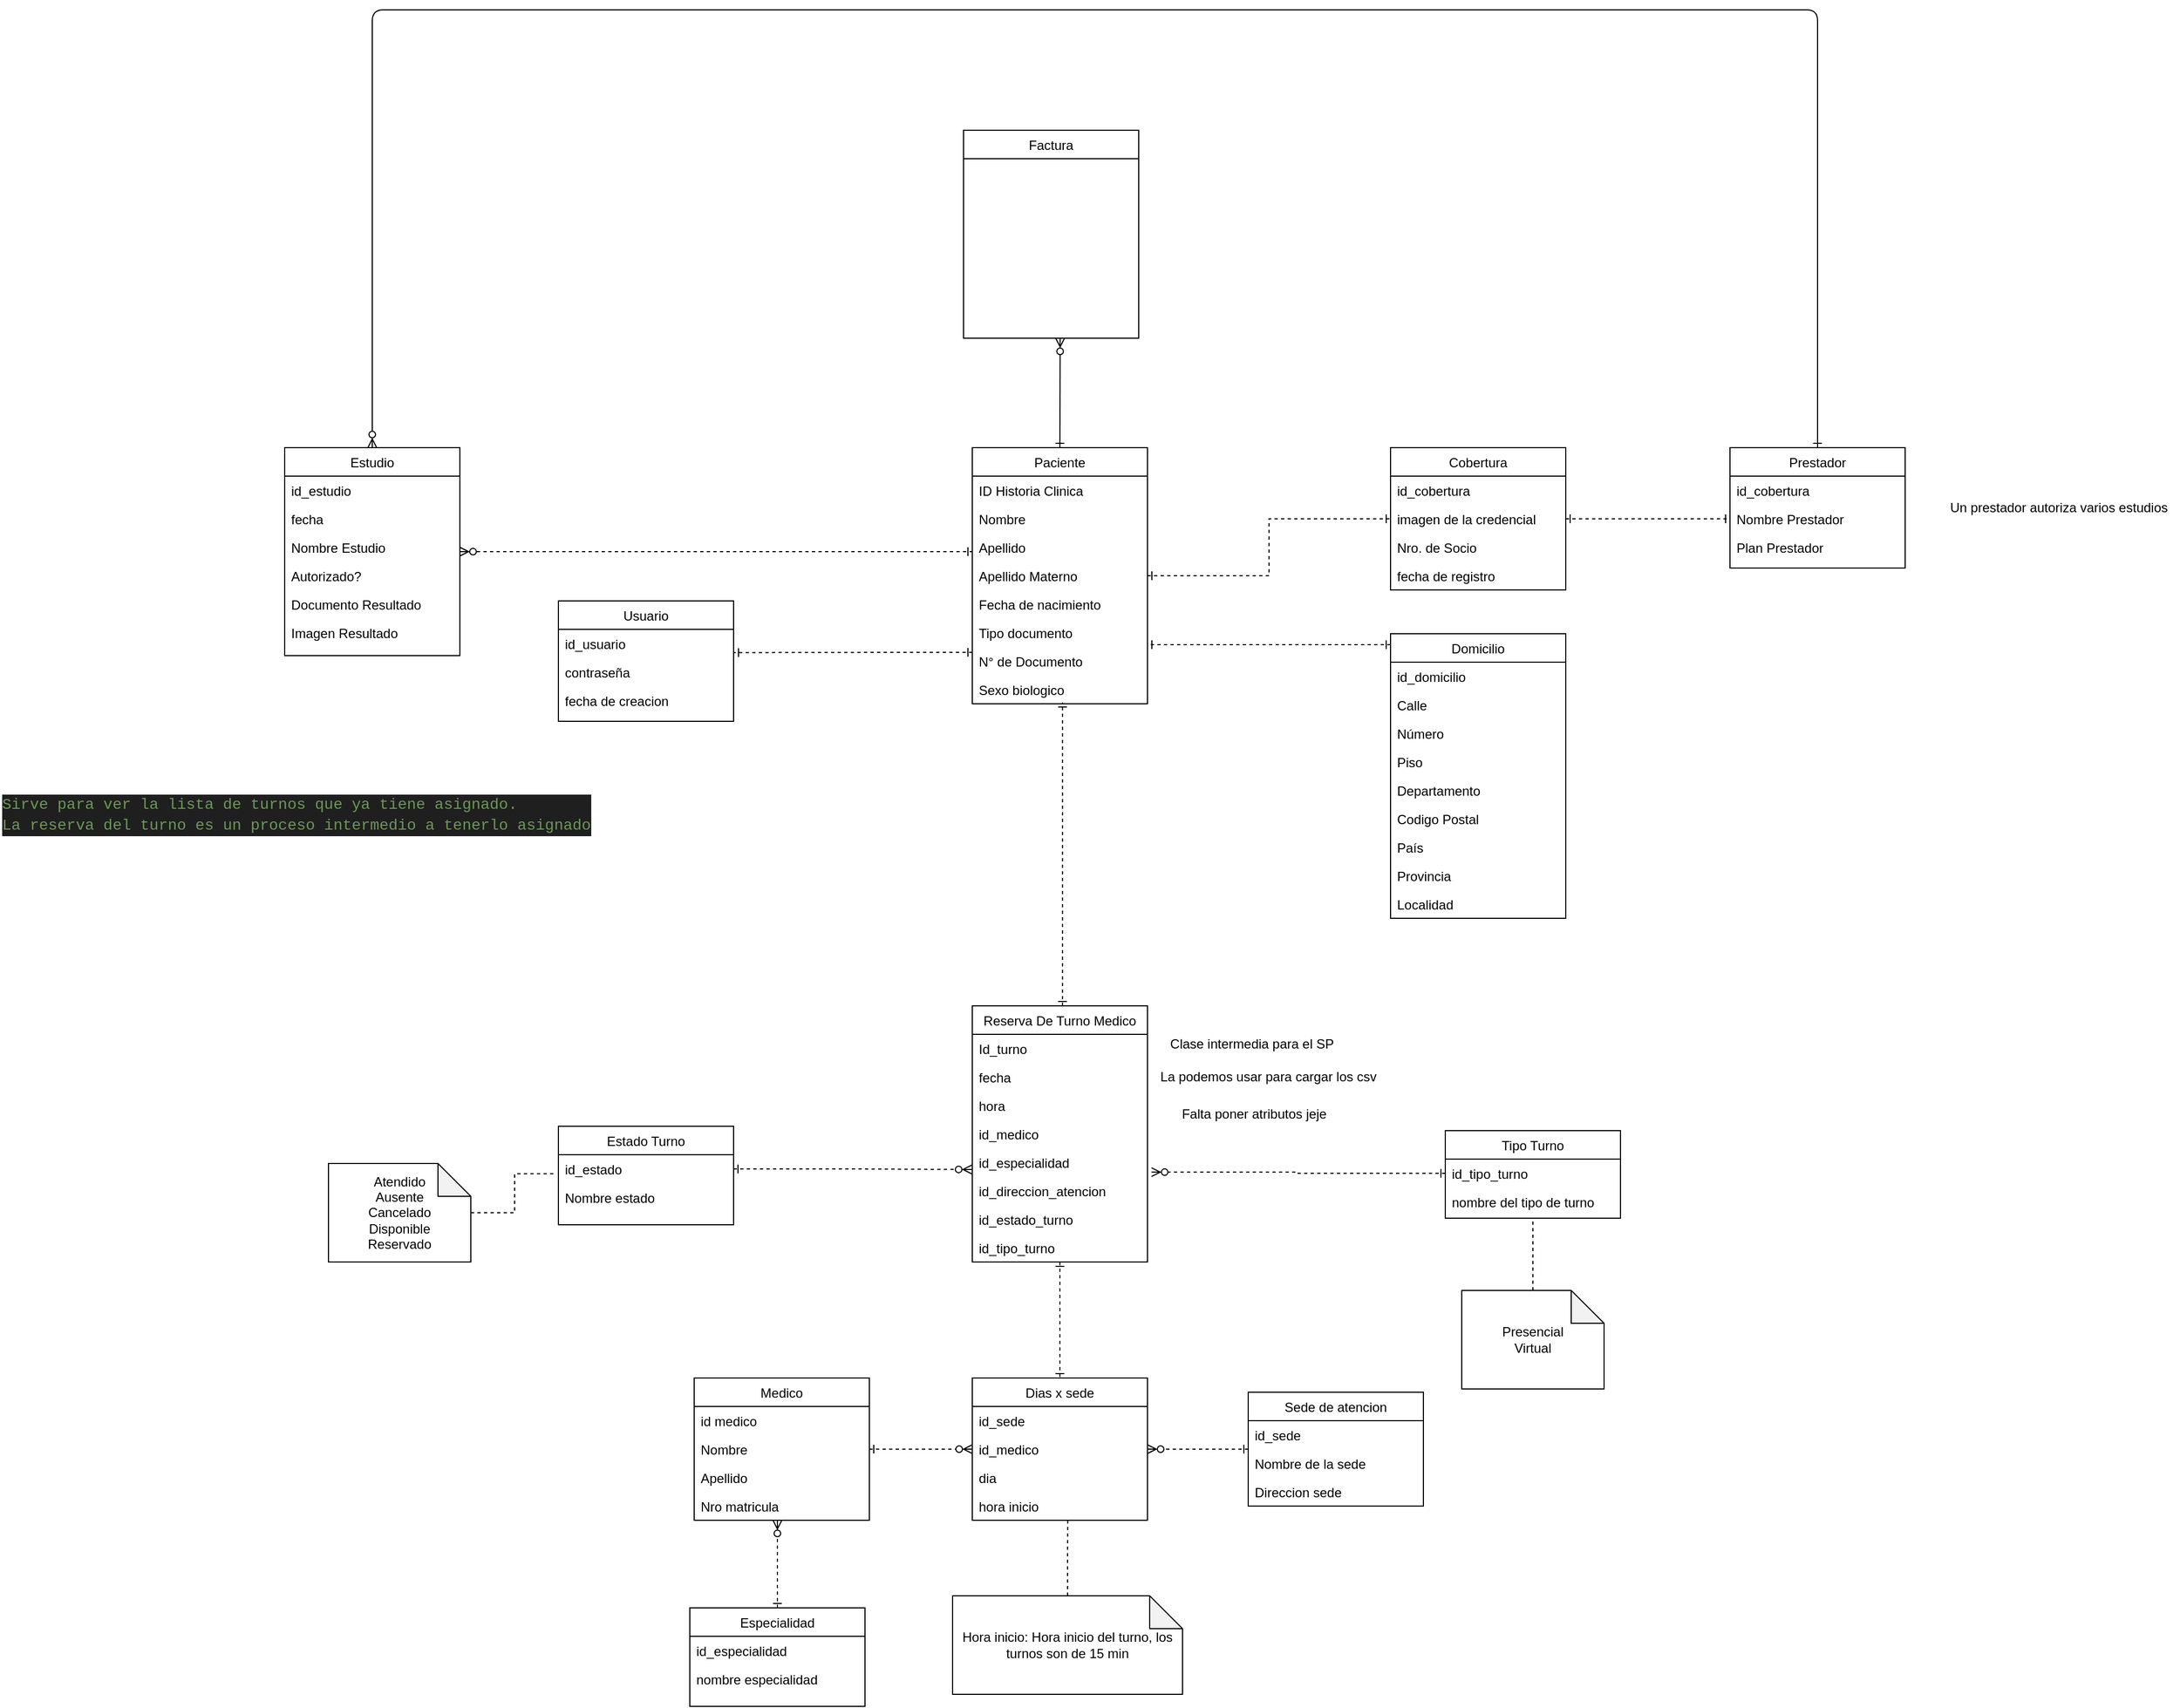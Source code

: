 <mxfile>
    <diagram id="C5RBs43oDa-KdzZeNtuy" name="Page-1">
        <mxGraphModel dx="1788" dy="954" grid="1" gridSize="10" guides="1" tooltips="1" connect="1" arrows="1" fold="1" page="0" pageScale="1" pageWidth="827" pageHeight="1169" math="0" shadow="0">
            <root>
                <mxCell id="WIyWlLk6GJQsqaUBKTNV-0"/>
                <mxCell id="WIyWlLk6GJQsqaUBKTNV-1" parent="WIyWlLk6GJQsqaUBKTNV-0"/>
                <mxCell id="zkfFHV4jXpPFQw0GAbJ--0" value="Estudio" style="swimlane;fontStyle=0;align=center;verticalAlign=top;childLayout=stackLayout;horizontal=1;startSize=26;horizontalStack=0;resizeParent=1;resizeLast=0;collapsible=1;marginBottom=0;rounded=0;shadow=0;strokeWidth=1;" parent="WIyWlLk6GJQsqaUBKTNV-1" vertex="1">
                    <mxGeometry x="-120" y="120" width="160" height="190" as="geometry">
                        <mxRectangle x="230" y="140" width="160" height="26" as="alternateBounds"/>
                    </mxGeometry>
                </mxCell>
                <mxCell id="zkfFHV4jXpPFQw0GAbJ--1" value="id_estudio" style="text;align=left;verticalAlign=top;spacingLeft=4;spacingRight=4;overflow=hidden;rotatable=0;points=[[0,0.5],[1,0.5]];portConstraint=eastwest;" parent="zkfFHV4jXpPFQw0GAbJ--0" vertex="1">
                    <mxGeometry y="26" width="160" height="26" as="geometry"/>
                </mxCell>
                <mxCell id="zkfFHV4jXpPFQw0GAbJ--2" value="fecha" style="text;align=left;verticalAlign=top;spacingLeft=4;spacingRight=4;overflow=hidden;rotatable=0;points=[[0,0.5],[1,0.5]];portConstraint=eastwest;rounded=0;shadow=0;html=0;" parent="zkfFHV4jXpPFQw0GAbJ--0" vertex="1">
                    <mxGeometry y="52" width="160" height="26" as="geometry"/>
                </mxCell>
                <mxCell id="zkfFHV4jXpPFQw0GAbJ--3" value="Nombre Estudio" style="text;align=left;verticalAlign=top;spacingLeft=4;spacingRight=4;overflow=hidden;rotatable=0;points=[[0,0.5],[1,0.5]];portConstraint=eastwest;rounded=0;shadow=0;html=0;" parent="zkfFHV4jXpPFQw0GAbJ--0" vertex="1">
                    <mxGeometry y="78" width="160" height="26" as="geometry"/>
                </mxCell>
                <mxCell id="pEM2ANyeIzqWAeLa3izc-1" value="Autorizado?" style="text;align=left;verticalAlign=top;spacingLeft=4;spacingRight=4;overflow=hidden;rotatable=0;points=[[0,0.5],[1,0.5]];portConstraint=eastwest;rounded=0;shadow=0;html=0;" parent="zkfFHV4jXpPFQw0GAbJ--0" vertex="1">
                    <mxGeometry y="104" width="160" height="26" as="geometry"/>
                </mxCell>
                <mxCell id="pEM2ANyeIzqWAeLa3izc-3" value="Documento Resultado" style="text;align=left;verticalAlign=top;spacingLeft=4;spacingRight=4;overflow=hidden;rotatable=0;points=[[0,0.5],[1,0.5]];portConstraint=eastwest;rounded=0;shadow=0;html=0;" parent="zkfFHV4jXpPFQw0GAbJ--0" vertex="1">
                    <mxGeometry y="130" width="160" height="26" as="geometry"/>
                </mxCell>
                <mxCell id="pEM2ANyeIzqWAeLa3izc-4" value="Imagen Resultado" style="text;align=left;verticalAlign=top;spacingLeft=4;spacingRight=4;overflow=hidden;rotatable=0;points=[[0,0.5],[1,0.5]];portConstraint=eastwest;rounded=0;shadow=0;html=0;" parent="zkfFHV4jXpPFQw0GAbJ--0" vertex="1">
                    <mxGeometry y="156" width="160" height="26" as="geometry"/>
                </mxCell>
                <mxCell id="9" style="edgeStyle=none;html=1;exitX=0.5;exitY=0;exitDx=0;exitDy=0;endArrow=ERzeroToMany;endFill=0;startArrow=ERone;startFill=0;" edge="1" parent="WIyWlLk6GJQsqaUBKTNV-1" source="zkfFHV4jXpPFQw0GAbJ--17">
                    <mxGeometry relative="1" as="geometry">
                        <mxPoint x="588.222" y="20" as="targetPoint"/>
                    </mxGeometry>
                </mxCell>
                <mxCell id="zkfFHV4jXpPFQw0GAbJ--17" value="Paciente" style="swimlane;fontStyle=0;align=center;verticalAlign=top;childLayout=stackLayout;horizontal=1;startSize=26;horizontalStack=0;resizeParent=1;resizeLast=0;collapsible=1;marginBottom=0;rounded=0;shadow=0;strokeWidth=1;" parent="WIyWlLk6GJQsqaUBKTNV-1" vertex="1">
                    <mxGeometry x="508" y="120" width="160" height="234" as="geometry">
                        <mxRectangle x="550" y="140" width="160" height="26" as="alternateBounds"/>
                    </mxGeometry>
                </mxCell>
                <mxCell id="zkfFHV4jXpPFQw0GAbJ--18" value="ID Historia Clinica" style="text;align=left;verticalAlign=top;spacingLeft=4;spacingRight=4;overflow=hidden;rotatable=0;points=[[0,0.5],[1,0.5]];portConstraint=eastwest;" parent="zkfFHV4jXpPFQw0GAbJ--17" vertex="1">
                    <mxGeometry y="26" width="160" height="26" as="geometry"/>
                </mxCell>
                <mxCell id="zkfFHV4jXpPFQw0GAbJ--19" value="Nombre" style="text;align=left;verticalAlign=top;spacingLeft=4;spacingRight=4;overflow=hidden;rotatable=0;points=[[0,0.5],[1,0.5]];portConstraint=eastwest;rounded=0;shadow=0;html=0;" parent="zkfFHV4jXpPFQw0GAbJ--17" vertex="1">
                    <mxGeometry y="52" width="160" height="26" as="geometry"/>
                </mxCell>
                <mxCell id="zkfFHV4jXpPFQw0GAbJ--20" value="Apellido" style="text;align=left;verticalAlign=top;spacingLeft=4;spacingRight=4;overflow=hidden;rotatable=0;points=[[0,0.5],[1,0.5]];portConstraint=eastwest;rounded=0;shadow=0;html=0;" parent="zkfFHV4jXpPFQw0GAbJ--17" vertex="1">
                    <mxGeometry y="78" width="160" height="26" as="geometry"/>
                </mxCell>
                <mxCell id="zkfFHV4jXpPFQw0GAbJ--21" value="Apellido Materno" style="text;align=left;verticalAlign=top;spacingLeft=4;spacingRight=4;overflow=hidden;rotatable=0;points=[[0,0.5],[1,0.5]];portConstraint=eastwest;rounded=0;shadow=0;html=0;" parent="zkfFHV4jXpPFQw0GAbJ--17" vertex="1">
                    <mxGeometry y="104" width="160" height="26" as="geometry"/>
                </mxCell>
                <mxCell id="zkfFHV4jXpPFQw0GAbJ--22" value="Fecha de nacimiento" style="text;align=left;verticalAlign=top;spacingLeft=4;spacingRight=4;overflow=hidden;rotatable=0;points=[[0,0.5],[1,0.5]];portConstraint=eastwest;rounded=0;shadow=0;html=0;" parent="zkfFHV4jXpPFQw0GAbJ--17" vertex="1">
                    <mxGeometry y="130" width="160" height="26" as="geometry"/>
                </mxCell>
                <mxCell id="zkfFHV4jXpPFQw0GAbJ--25" value="Tipo documento" style="text;align=left;verticalAlign=top;spacingLeft=4;spacingRight=4;overflow=hidden;rotatable=0;points=[[0,0.5],[1,0.5]];portConstraint=eastwest;" parent="zkfFHV4jXpPFQw0GAbJ--17" vertex="1">
                    <mxGeometry y="156" width="160" height="26" as="geometry"/>
                </mxCell>
                <mxCell id="pEM2ANyeIzqWAeLa3izc-5" value="N° de Documento&#10;" style="text;align=left;verticalAlign=top;spacingLeft=4;spacingRight=4;overflow=hidden;rotatable=0;points=[[0,0.5],[1,0.5]];portConstraint=eastwest;" parent="zkfFHV4jXpPFQw0GAbJ--17" vertex="1">
                    <mxGeometry y="182" width="160" height="26" as="geometry"/>
                </mxCell>
                <mxCell id="pEM2ANyeIzqWAeLa3izc-6" value="Sexo biologico" style="text;align=left;verticalAlign=top;spacingLeft=4;spacingRight=4;overflow=hidden;rotatable=0;points=[[0,0.5],[1,0.5]];portConstraint=eastwest;" parent="zkfFHV4jXpPFQw0GAbJ--17" vertex="1">
                    <mxGeometry y="208" width="160" height="26" as="geometry"/>
                </mxCell>
                <mxCell id="zkfFHV4jXpPFQw0GAbJ--26" value="" style="endArrow=ERone;shadow=0;strokeWidth=1;rounded=0;curved=0;endFill=0;edgeStyle=elbowEdgeStyle;elbow=vertical;startArrow=ERzeroToMany;startFill=0;dashed=1;" parent="WIyWlLk6GJQsqaUBKTNV-1" source="zkfFHV4jXpPFQw0GAbJ--0" target="zkfFHV4jXpPFQw0GAbJ--17" edge="1">
                    <mxGeometry x="0.5" y="41" relative="1" as="geometry">
                        <mxPoint x="380" y="192" as="sourcePoint"/>
                        <mxPoint x="540" y="192" as="targetPoint"/>
                        <mxPoint x="-40" y="32" as="offset"/>
                    </mxGeometry>
                </mxCell>
                <mxCell id="zkfFHV4jXpPFQw0GAbJ--27" value="" style="resizable=0;align=left;verticalAlign=bottom;labelBackgroundColor=none;fontSize=12;" parent="zkfFHV4jXpPFQw0GAbJ--26" connectable="0" vertex="1">
                    <mxGeometry x="-1" relative="1" as="geometry">
                        <mxPoint y="4" as="offset"/>
                    </mxGeometry>
                </mxCell>
                <mxCell id="pEM2ANyeIzqWAeLa3izc-139" style="edgeStyle=orthogonalEdgeStyle;rounded=0;orthogonalLoop=1;jettySize=auto;html=1;entryX=0.5;entryY=0;entryDx=0;entryDy=0;dashed=1;endArrow=ERone;endFill=0;startArrow=ERone;startFill=0;" parent="WIyWlLk6GJQsqaUBKTNV-1" source="pEM2ANyeIzqWAeLa3izc-7" target="pEM2ANyeIzqWAeLa3izc-114" edge="1">
                    <mxGeometry relative="1" as="geometry"/>
                </mxCell>
                <mxCell id="pEM2ANyeIzqWAeLa3izc-7" value="Reserva De Turno Medico" style="swimlane;fontStyle=0;align=center;verticalAlign=top;childLayout=stackLayout;horizontal=1;startSize=26;horizontalStack=0;resizeParent=1;resizeLast=0;collapsible=1;marginBottom=0;rounded=0;shadow=0;strokeWidth=1;" parent="WIyWlLk6GJQsqaUBKTNV-1" vertex="1">
                    <mxGeometry x="508" y="630" width="160" height="234" as="geometry">
                        <mxRectangle x="550" y="140" width="160" height="26" as="alternateBounds"/>
                    </mxGeometry>
                </mxCell>
                <mxCell id="pEM2ANyeIzqWAeLa3izc-8" value="Id_turno" style="text;align=left;verticalAlign=top;spacingLeft=4;spacingRight=4;overflow=hidden;rotatable=0;points=[[0,0.5],[1,0.5]];portConstraint=eastwest;" parent="pEM2ANyeIzqWAeLa3izc-7" vertex="1">
                    <mxGeometry y="26" width="160" height="26" as="geometry"/>
                </mxCell>
                <mxCell id="pEM2ANyeIzqWAeLa3izc-9" value="fecha" style="text;align=left;verticalAlign=top;spacingLeft=4;spacingRight=4;overflow=hidden;rotatable=0;points=[[0,0.5],[1,0.5]];portConstraint=eastwest;rounded=0;shadow=0;html=0;" parent="pEM2ANyeIzqWAeLa3izc-7" vertex="1">
                    <mxGeometry y="52" width="160" height="26" as="geometry"/>
                </mxCell>
                <mxCell id="pEM2ANyeIzqWAeLa3izc-10" value="hora" style="text;align=left;verticalAlign=top;spacingLeft=4;spacingRight=4;overflow=hidden;rotatable=0;points=[[0,0.5],[1,0.5]];portConstraint=eastwest;rounded=0;shadow=0;html=0;" parent="pEM2ANyeIzqWAeLa3izc-7" vertex="1">
                    <mxGeometry y="78" width="160" height="26" as="geometry"/>
                </mxCell>
                <mxCell id="pEM2ANyeIzqWAeLa3izc-11" value="id_medico" style="text;align=left;verticalAlign=top;spacingLeft=4;spacingRight=4;overflow=hidden;rotatable=0;points=[[0,0.5],[1,0.5]];portConstraint=eastwest;rounded=0;shadow=0;html=0;" parent="pEM2ANyeIzqWAeLa3izc-7" vertex="1">
                    <mxGeometry y="104" width="160" height="26" as="geometry"/>
                </mxCell>
                <mxCell id="pEM2ANyeIzqWAeLa3izc-12" value="id_especialidad" style="text;align=left;verticalAlign=top;spacingLeft=4;spacingRight=4;overflow=hidden;rotatable=0;points=[[0,0.5],[1,0.5]];portConstraint=eastwest;rounded=0;shadow=0;html=0;" parent="pEM2ANyeIzqWAeLa3izc-7" vertex="1">
                    <mxGeometry y="130" width="160" height="26" as="geometry"/>
                </mxCell>
                <mxCell id="pEM2ANyeIzqWAeLa3izc-13" value="id_direccion_atencion" style="text;align=left;verticalAlign=top;spacingLeft=4;spacingRight=4;overflow=hidden;rotatable=0;points=[[0,0.5],[1,0.5]];portConstraint=eastwest;" parent="pEM2ANyeIzqWAeLa3izc-7" vertex="1">
                    <mxGeometry y="156" width="160" height="26" as="geometry"/>
                </mxCell>
                <mxCell id="pEM2ANyeIzqWAeLa3izc-14" value="id_estado_turno" style="text;align=left;verticalAlign=top;spacingLeft=4;spacingRight=4;overflow=hidden;rotatable=0;points=[[0,0.5],[1,0.5]];portConstraint=eastwest;" parent="pEM2ANyeIzqWAeLa3izc-7" vertex="1">
                    <mxGeometry y="182" width="160" height="26" as="geometry"/>
                </mxCell>
                <mxCell id="pEM2ANyeIzqWAeLa3izc-15" value="id_tipo_turno" style="text;align=left;verticalAlign=top;spacingLeft=4;spacingRight=4;overflow=hidden;rotatable=0;points=[[0,0.5],[1,0.5]];portConstraint=eastwest;" parent="pEM2ANyeIzqWAeLa3izc-7" vertex="1">
                    <mxGeometry y="208" width="160" height="26" as="geometry"/>
                </mxCell>
                <mxCell id="pEM2ANyeIzqWAeLa3izc-16" style="edgeStyle=orthogonalEdgeStyle;rounded=0;orthogonalLoop=1;jettySize=auto;html=1;entryX=0.515;entryY=0.959;entryDx=0;entryDy=0;entryPerimeter=0;endArrow=ERone;endFill=0;dashed=1;startArrow=ERone;startFill=0;" parent="WIyWlLk6GJQsqaUBKTNV-1" source="pEM2ANyeIzqWAeLa3izc-7" target="pEM2ANyeIzqWAeLa3izc-6" edge="1">
                    <mxGeometry relative="1" as="geometry">
                        <Array as="points">
                            <mxPoint x="590" y="353"/>
                        </Array>
                    </mxGeometry>
                </mxCell>
                <mxCell id="pEM2ANyeIzqWAeLa3izc-35" value="Usuario" style="swimlane;fontStyle=0;align=center;verticalAlign=top;childLayout=stackLayout;horizontal=1;startSize=26;horizontalStack=0;resizeParent=1;resizeLast=0;collapsible=1;marginBottom=0;rounded=0;shadow=0;strokeWidth=1;" parent="WIyWlLk6GJQsqaUBKTNV-1" vertex="1">
                    <mxGeometry x="130" y="260" width="160" height="110" as="geometry">
                        <mxRectangle x="550" y="140" width="160" height="26" as="alternateBounds"/>
                    </mxGeometry>
                </mxCell>
                <mxCell id="pEM2ANyeIzqWAeLa3izc-36" value="id_usuario" style="text;align=left;verticalAlign=top;spacingLeft=4;spacingRight=4;overflow=hidden;rotatable=0;points=[[0,0.5],[1,0.5]];portConstraint=eastwest;" parent="pEM2ANyeIzqWAeLa3izc-35" vertex="1">
                    <mxGeometry y="26" width="160" height="26" as="geometry"/>
                </mxCell>
                <mxCell id="pEM2ANyeIzqWAeLa3izc-37" value="contraseña" style="text;align=left;verticalAlign=top;spacingLeft=4;spacingRight=4;overflow=hidden;rotatable=0;points=[[0,0.5],[1,0.5]];portConstraint=eastwest;rounded=0;shadow=0;html=0;" parent="pEM2ANyeIzqWAeLa3izc-35" vertex="1">
                    <mxGeometry y="52" width="160" height="26" as="geometry"/>
                </mxCell>
                <mxCell id="pEM2ANyeIzqWAeLa3izc-38" value="fecha de creacion" style="text;align=left;verticalAlign=top;spacingLeft=4;spacingRight=4;overflow=hidden;rotatable=0;points=[[0,0.5],[1,0.5]];portConstraint=eastwest;rounded=0;shadow=0;html=0;" parent="pEM2ANyeIzqWAeLa3izc-35" vertex="1">
                    <mxGeometry y="78" width="160" height="26" as="geometry"/>
                </mxCell>
                <mxCell id="pEM2ANyeIzqWAeLa3izc-47" style="edgeStyle=orthogonalEdgeStyle;rounded=0;orthogonalLoop=1;jettySize=auto;html=1;entryX=1.003;entryY=0.817;entryDx=0;entryDy=0;entryPerimeter=0;endArrow=ERone;endFill=0;startArrow=ERone;startFill=0;dashed=1;" parent="WIyWlLk6GJQsqaUBKTNV-1" source="zkfFHV4jXpPFQw0GAbJ--17" target="pEM2ANyeIzqWAeLa3izc-36" edge="1">
                    <mxGeometry relative="1" as="geometry">
                        <Array as="points">
                            <mxPoint x="450" y="307"/>
                            <mxPoint x="450" y="307"/>
                        </Array>
                    </mxGeometry>
                </mxCell>
                <mxCell id="pEM2ANyeIzqWAeLa3izc-48" value="Cobertura" style="swimlane;fontStyle=0;align=center;verticalAlign=top;childLayout=stackLayout;horizontal=1;startSize=26;horizontalStack=0;resizeParent=1;resizeLast=0;collapsible=1;marginBottom=0;rounded=0;shadow=0;strokeWidth=1;" parent="WIyWlLk6GJQsqaUBKTNV-1" vertex="1">
                    <mxGeometry x="890" y="120" width="160" height="130" as="geometry">
                        <mxRectangle x="550" y="140" width="160" height="26" as="alternateBounds"/>
                    </mxGeometry>
                </mxCell>
                <mxCell id="pEM2ANyeIzqWAeLa3izc-49" value="id_cobertura" style="text;align=left;verticalAlign=top;spacingLeft=4;spacingRight=4;overflow=hidden;rotatable=0;points=[[0,0.5],[1,0.5]];portConstraint=eastwest;" parent="pEM2ANyeIzqWAeLa3izc-48" vertex="1">
                    <mxGeometry y="26" width="160" height="26" as="geometry"/>
                </mxCell>
                <mxCell id="pEM2ANyeIzqWAeLa3izc-50" value="imagen de la credencial" style="text;align=left;verticalAlign=top;spacingLeft=4;spacingRight=4;overflow=hidden;rotatable=0;points=[[0,0.5],[1,0.5]];portConstraint=eastwest;rounded=0;shadow=0;html=0;" parent="pEM2ANyeIzqWAeLa3izc-48" vertex="1">
                    <mxGeometry y="52" width="160" height="26" as="geometry"/>
                </mxCell>
                <mxCell id="pEM2ANyeIzqWAeLa3izc-51" value="Nro. de Socio" style="text;align=left;verticalAlign=top;spacingLeft=4;spacingRight=4;overflow=hidden;rotatable=0;points=[[0,0.5],[1,0.5]];portConstraint=eastwest;rounded=0;shadow=0;html=0;" parent="pEM2ANyeIzqWAeLa3izc-48" vertex="1">
                    <mxGeometry y="78" width="160" height="26" as="geometry"/>
                </mxCell>
                <mxCell id="pEM2ANyeIzqWAeLa3izc-52" value="fecha de registro" style="text;align=left;verticalAlign=top;spacingLeft=4;spacingRight=4;overflow=hidden;rotatable=0;points=[[0,0.5],[1,0.5]];portConstraint=eastwest;rounded=0;shadow=0;html=0;" parent="pEM2ANyeIzqWAeLa3izc-48" vertex="1">
                    <mxGeometry y="104" width="160" height="26" as="geometry"/>
                </mxCell>
                <mxCell id="pEM2ANyeIzqWAeLa3izc-57" style="edgeStyle=orthogonalEdgeStyle;rounded=0;orthogonalLoop=1;jettySize=auto;html=1;entryX=0;entryY=0.5;entryDx=0;entryDy=0;dashed=1;endArrow=ERone;endFill=0;startArrow=ERone;startFill=0;" parent="WIyWlLk6GJQsqaUBKTNV-1" source="zkfFHV4jXpPFQw0GAbJ--21" target="pEM2ANyeIzqWAeLa3izc-50" edge="1">
                    <mxGeometry relative="1" as="geometry"/>
                </mxCell>
                <mxCell id="12" style="edgeStyle=none;html=1;entryX=0.5;entryY=0;entryDx=0;entryDy=0;startArrow=ERone;startFill=0;endArrow=ERzeroToMany;endFill=0;" edge="1" parent="WIyWlLk6GJQsqaUBKTNV-1" source="pEM2ANyeIzqWAeLa3izc-58" target="zkfFHV4jXpPFQw0GAbJ--0">
                    <mxGeometry relative="1" as="geometry">
                        <Array as="points">
                            <mxPoint x="1280" y="-280"/>
                            <mxPoint x="-40" y="-280"/>
                        </Array>
                    </mxGeometry>
                </mxCell>
                <mxCell id="pEM2ANyeIzqWAeLa3izc-58" value="Prestador" style="swimlane;fontStyle=0;align=center;verticalAlign=top;childLayout=stackLayout;horizontal=1;startSize=26;horizontalStack=0;resizeParent=1;resizeLast=0;collapsible=1;marginBottom=0;rounded=0;shadow=0;strokeWidth=1;" parent="WIyWlLk6GJQsqaUBKTNV-1" vertex="1">
                    <mxGeometry x="1200" y="120" width="160" height="110" as="geometry">
                        <mxRectangle x="550" y="140" width="160" height="26" as="alternateBounds"/>
                    </mxGeometry>
                </mxCell>
                <mxCell id="pEM2ANyeIzqWAeLa3izc-59" value="id_cobertura" style="text;align=left;verticalAlign=top;spacingLeft=4;spacingRight=4;overflow=hidden;rotatable=0;points=[[0,0.5],[1,0.5]];portConstraint=eastwest;" parent="pEM2ANyeIzqWAeLa3izc-58" vertex="1">
                    <mxGeometry y="26" width="160" height="26" as="geometry"/>
                </mxCell>
                <mxCell id="pEM2ANyeIzqWAeLa3izc-60" value="Nombre Prestador" style="text;align=left;verticalAlign=top;spacingLeft=4;spacingRight=4;overflow=hidden;rotatable=0;points=[[0,0.5],[1,0.5]];portConstraint=eastwest;rounded=0;shadow=0;html=0;" parent="pEM2ANyeIzqWAeLa3izc-58" vertex="1">
                    <mxGeometry y="52" width="160" height="26" as="geometry"/>
                </mxCell>
                <mxCell id="pEM2ANyeIzqWAeLa3izc-64" value="Plan Prestador" style="text;align=left;verticalAlign=top;spacingLeft=4;spacingRight=4;overflow=hidden;rotatable=0;points=[[0,0.5],[1,0.5]];portConstraint=eastwest;rounded=0;shadow=0;html=0;" parent="pEM2ANyeIzqWAeLa3izc-58" vertex="1">
                    <mxGeometry y="78" width="160" height="26" as="geometry"/>
                </mxCell>
                <mxCell id="pEM2ANyeIzqWAeLa3izc-63" style="edgeStyle=orthogonalEdgeStyle;rounded=0;orthogonalLoop=1;jettySize=auto;html=1;entryX=0;entryY=0.5;entryDx=0;entryDy=0;dashed=1;endArrow=ERone;endFill=0;startArrow=ERone;startFill=0;" parent="WIyWlLk6GJQsqaUBKTNV-1" source="pEM2ANyeIzqWAeLa3izc-50" target="pEM2ANyeIzqWAeLa3izc-60" edge="1">
                    <mxGeometry relative="1" as="geometry"/>
                </mxCell>
                <mxCell id="pEM2ANyeIzqWAeLa3izc-66" value="Clase intermedia para el SP" style="text;html=1;align=center;verticalAlign=middle;resizable=0;points=[];autosize=1;strokeColor=none;fillColor=none;" parent="WIyWlLk6GJQsqaUBKTNV-1" vertex="1">
                    <mxGeometry x="678" y="650" width="170" height="30" as="geometry"/>
                </mxCell>
                <mxCell id="pEM2ANyeIzqWAeLa3izc-67" value="Estado Turno" style="swimlane;fontStyle=0;align=center;verticalAlign=top;childLayout=stackLayout;horizontal=1;startSize=26;horizontalStack=0;resizeParent=1;resizeLast=0;collapsible=1;marginBottom=0;rounded=0;shadow=0;strokeWidth=1;" parent="WIyWlLk6GJQsqaUBKTNV-1" vertex="1">
                    <mxGeometry x="130" y="740" width="160" height="90" as="geometry">
                        <mxRectangle x="550" y="140" width="160" height="26" as="alternateBounds"/>
                    </mxGeometry>
                </mxCell>
                <mxCell id="pEM2ANyeIzqWAeLa3izc-68" value="id_estado" style="text;align=left;verticalAlign=top;spacingLeft=4;spacingRight=4;overflow=hidden;rotatable=0;points=[[0,0.5],[1,0.5]];portConstraint=eastwest;" parent="pEM2ANyeIzqWAeLa3izc-67" vertex="1">
                    <mxGeometry y="26" width="160" height="26" as="geometry"/>
                </mxCell>
                <mxCell id="pEM2ANyeIzqWAeLa3izc-69" value="Nombre estado" style="text;align=left;verticalAlign=top;spacingLeft=4;spacingRight=4;overflow=hidden;rotatable=0;points=[[0,0.5],[1,0.5]];portConstraint=eastwest;rounded=0;shadow=0;html=0;" parent="pEM2ANyeIzqWAeLa3izc-67" vertex="1">
                    <mxGeometry y="52" width="160" height="26" as="geometry"/>
                </mxCell>
                <mxCell id="pEM2ANyeIzqWAeLa3izc-74" style="edgeStyle=orthogonalEdgeStyle;rounded=0;orthogonalLoop=1;jettySize=auto;html=1;entryX=-0.003;entryY=0.75;entryDx=0;entryDy=0;entryPerimeter=0;endArrow=ERzeroToMany;endFill=0;dashed=1;startArrow=ERone;startFill=0;" parent="WIyWlLk6GJQsqaUBKTNV-1" source="pEM2ANyeIzqWAeLa3izc-68" target="pEM2ANyeIzqWAeLa3izc-12" edge="1">
                    <mxGeometry relative="1" as="geometry"/>
                </mxCell>
                <mxCell id="pEM2ANyeIzqWAeLa3izc-75" value="La podemos usar para cargar los csv" style="text;html=1;align=center;verticalAlign=middle;resizable=0;points=[];autosize=1;strokeColor=none;fillColor=none;" parent="WIyWlLk6GJQsqaUBKTNV-1" vertex="1">
                    <mxGeometry x="668" y="680" width="220" height="30" as="geometry"/>
                </mxCell>
                <mxCell id="pEM2ANyeIzqWAeLa3izc-76" value="Atendido&lt;div&gt;Ausente&lt;/div&gt;&lt;div&gt;Cancelado&lt;br&gt;Disponible&lt;br&gt;Reservado&lt;/div&gt;" style="shape=note;whiteSpace=wrap;html=1;backgroundOutline=1;darkOpacity=0.05;" parent="WIyWlLk6GJQsqaUBKTNV-1" vertex="1">
                    <mxGeometry x="-80" y="774" width="130" height="90" as="geometry"/>
                </mxCell>
                <mxCell id="pEM2ANyeIzqWAeLa3izc-77" style="edgeStyle=orthogonalEdgeStyle;rounded=0;orthogonalLoop=1;jettySize=auto;html=1;entryX=-0.014;entryY=0.669;entryDx=0;entryDy=0;entryPerimeter=0;endArrow=none;endFill=0;dashed=1;" parent="WIyWlLk6GJQsqaUBKTNV-1" source="pEM2ANyeIzqWAeLa3izc-76" target="pEM2ANyeIzqWAeLa3izc-68" edge="1">
                    <mxGeometry relative="1" as="geometry"/>
                </mxCell>
                <mxCell id="pEM2ANyeIzqWAeLa3izc-78" value="Tipo Turno" style="swimlane;fontStyle=0;align=center;verticalAlign=top;childLayout=stackLayout;horizontal=1;startSize=26;horizontalStack=0;resizeParent=1;resizeLast=0;collapsible=1;marginBottom=0;rounded=0;shadow=0;strokeWidth=1;" parent="WIyWlLk6GJQsqaUBKTNV-1" vertex="1">
                    <mxGeometry x="940" y="744" width="160" height="80" as="geometry">
                        <mxRectangle x="550" y="140" width="160" height="26" as="alternateBounds"/>
                    </mxGeometry>
                </mxCell>
                <mxCell id="pEM2ANyeIzqWAeLa3izc-79" value="id_tipo_turno" style="text;align=left;verticalAlign=top;spacingLeft=4;spacingRight=4;overflow=hidden;rotatable=0;points=[[0,0.5],[1,0.5]];portConstraint=eastwest;" parent="pEM2ANyeIzqWAeLa3izc-78" vertex="1">
                    <mxGeometry y="26" width="160" height="26" as="geometry"/>
                </mxCell>
                <mxCell id="pEM2ANyeIzqWAeLa3izc-80" value="nombre del tipo de turno" style="text;align=left;verticalAlign=top;spacingLeft=4;spacingRight=4;overflow=hidden;rotatable=0;points=[[0,0.5],[1,0.5]];portConstraint=eastwest;rounded=0;shadow=0;html=0;" parent="pEM2ANyeIzqWAeLa3izc-78" vertex="1">
                    <mxGeometry y="52" width="160" height="26" as="geometry"/>
                </mxCell>
                <mxCell id="pEM2ANyeIzqWAeLa3izc-88" style="edgeStyle=orthogonalEdgeStyle;rounded=0;orthogonalLoop=1;jettySize=auto;html=1;entryX=0.5;entryY=1;entryDx=0;entryDy=0;endArrow=none;endFill=0;dashed=1;" parent="WIyWlLk6GJQsqaUBKTNV-1" source="pEM2ANyeIzqWAeLa3izc-87" target="pEM2ANyeIzqWAeLa3izc-78" edge="1">
                    <mxGeometry relative="1" as="geometry"/>
                </mxCell>
                <mxCell id="pEM2ANyeIzqWAeLa3izc-87" value="Presencial&lt;br&gt;Virtual" style="shape=note;whiteSpace=wrap;html=1;backgroundOutline=1;darkOpacity=0.05;" parent="WIyWlLk6GJQsqaUBKTNV-1" vertex="1">
                    <mxGeometry x="955" y="890" width="130" height="90" as="geometry"/>
                </mxCell>
                <mxCell id="pEM2ANyeIzqWAeLa3izc-89" style="edgeStyle=orthogonalEdgeStyle;rounded=0;orthogonalLoop=1;jettySize=auto;html=1;entryX=1.023;entryY=-0.157;entryDx=0;entryDy=0;entryPerimeter=0;startArrow=ERone;startFill=0;endArrow=ERzeroToMany;endFill=0;dashed=1;" parent="WIyWlLk6GJQsqaUBKTNV-1" source="pEM2ANyeIzqWAeLa3izc-79" target="pEM2ANyeIzqWAeLa3izc-13" edge="1">
                    <mxGeometry relative="1" as="geometry"/>
                </mxCell>
                <mxCell id="pEM2ANyeIzqWAeLa3izc-103" style="edgeStyle=orthogonalEdgeStyle;rounded=0;orthogonalLoop=1;jettySize=auto;html=1;startArrow=ERone;startFill=0;endArrow=ERone;endFill=0;dashed=1;" parent="WIyWlLk6GJQsqaUBKTNV-1" source="pEM2ANyeIzqWAeLa3izc-93" edge="1">
                    <mxGeometry relative="1" as="geometry">
                        <mxPoint x="668" y="300" as="targetPoint"/>
                        <Array as="points">
                            <mxPoint x="668" y="300"/>
                        </Array>
                    </mxGeometry>
                </mxCell>
                <mxCell id="pEM2ANyeIzqWAeLa3izc-93" value="Domicilio" style="swimlane;fontStyle=0;align=center;verticalAlign=top;childLayout=stackLayout;horizontal=1;startSize=26;horizontalStack=0;resizeParent=1;resizeLast=0;collapsible=1;marginBottom=0;rounded=0;shadow=0;strokeWidth=1;" parent="WIyWlLk6GJQsqaUBKTNV-1" vertex="1">
                    <mxGeometry x="890" y="290" width="160" height="260" as="geometry">
                        <mxRectangle x="550" y="140" width="160" height="26" as="alternateBounds"/>
                    </mxGeometry>
                </mxCell>
                <mxCell id="pEM2ANyeIzqWAeLa3izc-94" value="id_domicilio" style="text;align=left;verticalAlign=top;spacingLeft=4;spacingRight=4;overflow=hidden;rotatable=0;points=[[0,0.5],[1,0.5]];portConstraint=eastwest;" parent="pEM2ANyeIzqWAeLa3izc-93" vertex="1">
                    <mxGeometry y="26" width="160" height="26" as="geometry"/>
                </mxCell>
                <mxCell id="pEM2ANyeIzqWAeLa3izc-95" value="Calle" style="text;align=left;verticalAlign=top;spacingLeft=4;spacingRight=4;overflow=hidden;rotatable=0;points=[[0,0.5],[1,0.5]];portConstraint=eastwest;rounded=0;shadow=0;html=0;" parent="pEM2ANyeIzqWAeLa3izc-93" vertex="1">
                    <mxGeometry y="52" width="160" height="26" as="geometry"/>
                </mxCell>
                <mxCell id="pEM2ANyeIzqWAeLa3izc-96" value="Número" style="text;align=left;verticalAlign=top;spacingLeft=4;spacingRight=4;overflow=hidden;rotatable=0;points=[[0,0.5],[1,0.5]];portConstraint=eastwest;rounded=0;shadow=0;html=0;" parent="pEM2ANyeIzqWAeLa3izc-93" vertex="1">
                    <mxGeometry y="78" width="160" height="26" as="geometry"/>
                </mxCell>
                <mxCell id="pEM2ANyeIzqWAeLa3izc-97" value="Piso" style="text;align=left;verticalAlign=top;spacingLeft=4;spacingRight=4;overflow=hidden;rotatable=0;points=[[0,0.5],[1,0.5]];portConstraint=eastwest;rounded=0;shadow=0;html=0;" parent="pEM2ANyeIzqWAeLa3izc-93" vertex="1">
                    <mxGeometry y="104" width="160" height="26" as="geometry"/>
                </mxCell>
                <mxCell id="pEM2ANyeIzqWAeLa3izc-98" value="Departamento" style="text;align=left;verticalAlign=top;spacingLeft=4;spacingRight=4;overflow=hidden;rotatable=0;points=[[0,0.5],[1,0.5]];portConstraint=eastwest;rounded=0;shadow=0;html=0;" parent="pEM2ANyeIzqWAeLa3izc-93" vertex="1">
                    <mxGeometry y="130" width="160" height="26" as="geometry"/>
                </mxCell>
                <mxCell id="pEM2ANyeIzqWAeLa3izc-99" value="Codigo Postal" style="text;align=left;verticalAlign=top;spacingLeft=4;spacingRight=4;overflow=hidden;rotatable=0;points=[[0,0.5],[1,0.5]];portConstraint=eastwest;rounded=0;shadow=0;html=0;" parent="pEM2ANyeIzqWAeLa3izc-93" vertex="1">
                    <mxGeometry y="156" width="160" height="26" as="geometry"/>
                </mxCell>
                <mxCell id="pEM2ANyeIzqWAeLa3izc-100" value="País" style="text;align=left;verticalAlign=top;spacingLeft=4;spacingRight=4;overflow=hidden;rotatable=0;points=[[0,0.5],[1,0.5]];portConstraint=eastwest;rounded=0;shadow=0;html=0;" parent="pEM2ANyeIzqWAeLa3izc-93" vertex="1">
                    <mxGeometry y="182" width="160" height="26" as="geometry"/>
                </mxCell>
                <mxCell id="pEM2ANyeIzqWAeLa3izc-101" value="Provincia" style="text;align=left;verticalAlign=top;spacingLeft=4;spacingRight=4;overflow=hidden;rotatable=0;points=[[0,0.5],[1,0.5]];portConstraint=eastwest;rounded=0;shadow=0;html=0;" parent="pEM2ANyeIzqWAeLa3izc-93" vertex="1">
                    <mxGeometry y="208" width="160" height="26" as="geometry"/>
                </mxCell>
                <mxCell id="pEM2ANyeIzqWAeLa3izc-102" value="Localidad" style="text;align=left;verticalAlign=top;spacingLeft=4;spacingRight=4;overflow=hidden;rotatable=0;points=[[0,0.5],[1,0.5]];portConstraint=eastwest;rounded=0;shadow=0;html=0;" parent="pEM2ANyeIzqWAeLa3izc-93" vertex="1">
                    <mxGeometry y="234" width="160" height="26" as="geometry"/>
                </mxCell>
                <mxCell id="pEM2ANyeIzqWAeLa3izc-114" value="Dias x sede" style="swimlane;fontStyle=0;align=center;verticalAlign=top;childLayout=stackLayout;horizontal=1;startSize=26;horizontalStack=0;resizeParent=1;resizeLast=0;collapsible=1;marginBottom=0;rounded=0;shadow=0;strokeWidth=1;" parent="WIyWlLk6GJQsqaUBKTNV-1" vertex="1">
                    <mxGeometry x="508" y="970" width="160" height="130" as="geometry">
                        <mxRectangle x="550" y="140" width="160" height="26" as="alternateBounds"/>
                    </mxGeometry>
                </mxCell>
                <mxCell id="pEM2ANyeIzqWAeLa3izc-115" value="id_sede" style="text;align=left;verticalAlign=top;spacingLeft=4;spacingRight=4;overflow=hidden;rotatable=0;points=[[0,0.5],[1,0.5]];portConstraint=eastwest;" parent="pEM2ANyeIzqWAeLa3izc-114" vertex="1">
                    <mxGeometry y="26" width="160" height="26" as="geometry"/>
                </mxCell>
                <mxCell id="pEM2ANyeIzqWAeLa3izc-116" value="id_medico" style="text;align=left;verticalAlign=top;spacingLeft=4;spacingRight=4;overflow=hidden;rotatable=0;points=[[0,0.5],[1,0.5]];portConstraint=eastwest;rounded=0;shadow=0;html=0;" parent="pEM2ANyeIzqWAeLa3izc-114" vertex="1">
                    <mxGeometry y="52" width="160" height="26" as="geometry"/>
                </mxCell>
                <mxCell id="pEM2ANyeIzqWAeLa3izc-130" value="dia" style="text;align=left;verticalAlign=top;spacingLeft=4;spacingRight=4;overflow=hidden;rotatable=0;points=[[0,0.5],[1,0.5]];portConstraint=eastwest;" parent="pEM2ANyeIzqWAeLa3izc-114" vertex="1">
                    <mxGeometry y="78" width="160" height="26" as="geometry"/>
                </mxCell>
                <mxCell id="pEM2ANyeIzqWAeLa3izc-131" value="hora inicio" style="text;align=left;verticalAlign=top;spacingLeft=4;spacingRight=4;overflow=hidden;rotatable=0;points=[[0,0.5],[1,0.5]];portConstraint=eastwest;" parent="pEM2ANyeIzqWAeLa3izc-114" vertex="1">
                    <mxGeometry y="104" width="160" height="26" as="geometry"/>
                </mxCell>
                <mxCell id="pEM2ANyeIzqWAeLa3izc-117" value="Medico" style="swimlane;fontStyle=0;align=center;verticalAlign=top;childLayout=stackLayout;horizontal=1;startSize=26;horizontalStack=0;resizeParent=1;resizeLast=0;collapsible=1;marginBottom=0;rounded=0;shadow=0;strokeWidth=1;" parent="WIyWlLk6GJQsqaUBKTNV-1" vertex="1">
                    <mxGeometry x="254" y="970" width="160" height="130" as="geometry">
                        <mxRectangle x="550" y="140" width="160" height="26" as="alternateBounds"/>
                    </mxGeometry>
                </mxCell>
                <mxCell id="pEM2ANyeIzqWAeLa3izc-118" value="id medico" style="text;align=left;verticalAlign=top;spacingLeft=4;spacingRight=4;overflow=hidden;rotatable=0;points=[[0,0.5],[1,0.5]];portConstraint=eastwest;" parent="pEM2ANyeIzqWAeLa3izc-117" vertex="1">
                    <mxGeometry y="26" width="160" height="26" as="geometry"/>
                </mxCell>
                <mxCell id="pEM2ANyeIzqWAeLa3izc-119" value="Nombre" style="text;align=left;verticalAlign=top;spacingLeft=4;spacingRight=4;overflow=hidden;rotatable=0;points=[[0,0.5],[1,0.5]];portConstraint=eastwest;rounded=0;shadow=0;html=0;" parent="pEM2ANyeIzqWAeLa3izc-117" vertex="1">
                    <mxGeometry y="52" width="160" height="26" as="geometry"/>
                </mxCell>
                <mxCell id="pEM2ANyeIzqWAeLa3izc-127" value="Apellido" style="text;align=left;verticalAlign=top;spacingLeft=4;spacingRight=4;overflow=hidden;rotatable=0;points=[[0,0.5],[1,0.5]];portConstraint=eastwest;rounded=0;shadow=0;html=0;" parent="pEM2ANyeIzqWAeLa3izc-117" vertex="1">
                    <mxGeometry y="78" width="160" height="26" as="geometry"/>
                </mxCell>
                <mxCell id="pEM2ANyeIzqWAeLa3izc-128" value="Nro matricula" style="text;align=left;verticalAlign=top;spacingLeft=4;spacingRight=4;overflow=hidden;rotatable=0;points=[[0,0.5],[1,0.5]];portConstraint=eastwest;rounded=0;shadow=0;html=0;" parent="pEM2ANyeIzqWAeLa3izc-117" vertex="1">
                    <mxGeometry y="104" width="160" height="26" as="geometry"/>
                </mxCell>
                <mxCell id="pEM2ANyeIzqWAeLa3izc-135" style="edgeStyle=orthogonalEdgeStyle;rounded=0;orthogonalLoop=1;jettySize=auto;html=1;entryX=1;entryY=0.5;entryDx=0;entryDy=0;dashed=1;startArrow=ERone;startFill=0;endArrow=ERzeroToMany;endFill=0;" parent="WIyWlLk6GJQsqaUBKTNV-1" source="pEM2ANyeIzqWAeLa3izc-120" target="pEM2ANyeIzqWAeLa3izc-114" edge="1">
                    <mxGeometry relative="1" as="geometry"/>
                </mxCell>
                <mxCell id="pEM2ANyeIzqWAeLa3izc-120" value="Sede de atencion" style="swimlane;fontStyle=0;align=center;verticalAlign=top;childLayout=stackLayout;horizontal=1;startSize=26;horizontalStack=0;resizeParent=1;resizeLast=0;collapsible=1;marginBottom=0;rounded=0;shadow=0;strokeWidth=1;" parent="WIyWlLk6GJQsqaUBKTNV-1" vertex="1">
                    <mxGeometry x="760" y="983" width="160" height="104" as="geometry">
                        <mxRectangle x="550" y="140" width="160" height="26" as="alternateBounds"/>
                    </mxGeometry>
                </mxCell>
                <mxCell id="pEM2ANyeIzqWAeLa3izc-121" value="id_sede" style="text;align=left;verticalAlign=top;spacingLeft=4;spacingRight=4;overflow=hidden;rotatable=0;points=[[0,0.5],[1,0.5]];portConstraint=eastwest;" parent="pEM2ANyeIzqWAeLa3izc-120" vertex="1">
                    <mxGeometry y="26" width="160" height="26" as="geometry"/>
                </mxCell>
                <mxCell id="pEM2ANyeIzqWAeLa3izc-122" value="Nombre de la sede" style="text;align=left;verticalAlign=top;spacingLeft=4;spacingRight=4;overflow=hidden;rotatable=0;points=[[0,0.5],[1,0.5]];portConstraint=eastwest;rounded=0;shadow=0;html=0;" parent="pEM2ANyeIzqWAeLa3izc-120" vertex="1">
                    <mxGeometry y="52" width="160" height="26" as="geometry"/>
                </mxCell>
                <mxCell id="pEM2ANyeIzqWAeLa3izc-132" value="Direccion sede" style="text;align=left;verticalAlign=top;spacingLeft=4;spacingRight=4;overflow=hidden;rotatable=0;points=[[0,0.5],[1,0.5]];portConstraint=eastwest;rounded=0;shadow=0;html=0;" parent="pEM2ANyeIzqWAeLa3izc-120" vertex="1">
                    <mxGeometry y="78" width="160" height="26" as="geometry"/>
                </mxCell>
                <mxCell id="pEM2ANyeIzqWAeLa3izc-126" style="edgeStyle=orthogonalEdgeStyle;rounded=0;orthogonalLoop=1;jettySize=auto;html=1;dashed=1;endArrow=ERzeroToMany;endFill=0;startArrow=ERone;startFill=0;" parent="WIyWlLk6GJQsqaUBKTNV-1" source="pEM2ANyeIzqWAeLa3izc-123" edge="1">
                    <mxGeometry relative="1" as="geometry">
                        <mxPoint x="330" y="1100" as="targetPoint"/>
                    </mxGeometry>
                </mxCell>
                <mxCell id="pEM2ANyeIzqWAeLa3izc-123" value="Especialidad" style="swimlane;fontStyle=0;align=center;verticalAlign=top;childLayout=stackLayout;horizontal=1;startSize=26;horizontalStack=0;resizeParent=1;resizeLast=0;collapsible=1;marginBottom=0;rounded=0;shadow=0;strokeWidth=1;" parent="WIyWlLk6GJQsqaUBKTNV-1" vertex="1">
                    <mxGeometry x="250" y="1180" width="160" height="90" as="geometry">
                        <mxRectangle x="550" y="140" width="160" height="26" as="alternateBounds"/>
                    </mxGeometry>
                </mxCell>
                <mxCell id="pEM2ANyeIzqWAeLa3izc-124" value="id_especialidad" style="text;align=left;verticalAlign=top;spacingLeft=4;spacingRight=4;overflow=hidden;rotatable=0;points=[[0,0.5],[1,0.5]];portConstraint=eastwest;" parent="pEM2ANyeIzqWAeLa3izc-123" vertex="1">
                    <mxGeometry y="26" width="160" height="26" as="geometry"/>
                </mxCell>
                <mxCell id="pEM2ANyeIzqWAeLa3izc-125" value="nombre especialidad" style="text;align=left;verticalAlign=top;spacingLeft=4;spacingRight=4;overflow=hidden;rotatable=0;points=[[0,0.5],[1,0.5]];portConstraint=eastwest;rounded=0;shadow=0;html=0;" parent="pEM2ANyeIzqWAeLa3izc-123" vertex="1">
                    <mxGeometry y="52" width="160" height="26" as="geometry"/>
                </mxCell>
                <mxCell id="pEM2ANyeIzqWAeLa3izc-129" style="edgeStyle=orthogonalEdgeStyle;rounded=0;orthogonalLoop=1;jettySize=auto;html=1;entryX=0;entryY=0.5;entryDx=0;entryDy=0;dashed=1;endArrow=ERzeroToMany;endFill=0;startArrow=ERone;startFill=0;" parent="WIyWlLk6GJQsqaUBKTNV-1" source="pEM2ANyeIzqWAeLa3izc-119" target="pEM2ANyeIzqWAeLa3izc-116" edge="1">
                    <mxGeometry relative="1" as="geometry"/>
                </mxCell>
                <mxCell id="pEM2ANyeIzqWAeLa3izc-133" value="Hora inicio: Hora inicio del turno, los turnos son de 15 min" style="shape=note;whiteSpace=wrap;html=1;backgroundOutline=1;darkOpacity=0.05;" parent="WIyWlLk6GJQsqaUBKTNV-1" vertex="1">
                    <mxGeometry x="490" y="1169" width="210" height="90" as="geometry"/>
                </mxCell>
                <mxCell id="pEM2ANyeIzqWAeLa3izc-134" style="edgeStyle=orthogonalEdgeStyle;rounded=0;orthogonalLoop=1;jettySize=auto;html=1;entryX=0.545;entryY=0.982;entryDx=0;entryDy=0;entryPerimeter=0;dashed=1;endArrow=none;endFill=0;" parent="WIyWlLk6GJQsqaUBKTNV-1" source="pEM2ANyeIzqWAeLa3izc-133" target="pEM2ANyeIzqWAeLa3izc-131" edge="1">
                    <mxGeometry relative="1" as="geometry"/>
                </mxCell>
                <mxCell id="pEM2ANyeIzqWAeLa3izc-141" value="&lt;div style=&quot;color: #cccccc;background-color: #1f1f1f;font-family: Consolas, 'Courier New', monospace;font-weight: normal;font-size: 14px;line-height: 19px;white-space: pre;&quot;&gt;&lt;div&gt;&lt;span style=&quot;color: #6a9955;&quot;&gt;Sirve para ver la lista de turnos que ya tiene asignado.&lt;br/&gt;La reserva del turno es un proceso intermedio a tenerlo asignado&lt;/span&gt;&lt;/div&gt;&lt;/div&gt;" style="text;whiteSpace=wrap;html=1;" parent="WIyWlLk6GJQsqaUBKTNV-1" vertex="1">
                    <mxGeometry x="-380" y="430" width="560" height="40" as="geometry"/>
                </mxCell>
                <mxCell id="0" value="Falta poner atributos jeje" style="text;html=1;align=center;verticalAlign=middle;resizable=0;points=[];autosize=1;strokeColor=none;fillColor=none;" parent="WIyWlLk6GJQsqaUBKTNV-1" vertex="1">
                    <mxGeometry x="685" y="714" width="160" height="30" as="geometry"/>
                </mxCell>
                <mxCell id="1" value="Factura" style="swimlane;fontStyle=0;align=center;verticalAlign=top;childLayout=stackLayout;horizontal=1;startSize=26;horizontalStack=0;resizeParent=1;resizeLast=0;collapsible=1;marginBottom=0;rounded=0;shadow=0;strokeWidth=1;" vertex="1" parent="WIyWlLk6GJQsqaUBKTNV-1">
                    <mxGeometry x="500" y="-170" width="160" height="190" as="geometry">
                        <mxRectangle x="230" y="140" width="160" height="26" as="alternateBounds"/>
                    </mxGeometry>
                </mxCell>
                <mxCell id="13" value="Un prestador autoriza varios estudios" style="text;html=1;align=center;verticalAlign=middle;resizable=0;points=[];autosize=1;strokeColor=none;fillColor=none;" vertex="1" parent="WIyWlLk6GJQsqaUBKTNV-1">
                    <mxGeometry x="1390" y="160" width="220" height="30" as="geometry"/>
                </mxCell>
            </root>
        </mxGraphModel>
    </diagram>
</mxfile>